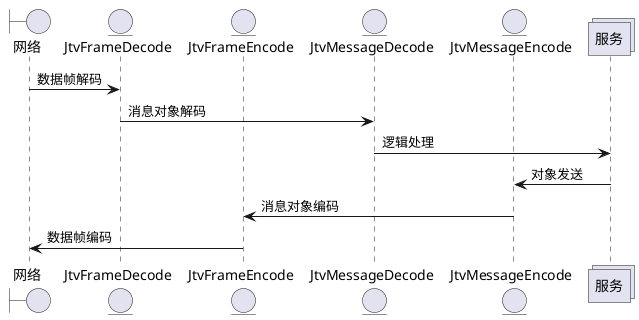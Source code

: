 @startuml
boundary 网络
entity JtvFrameDecode
entity JtvFrameEncode
entity JtvMessageDecode
entity JtvMessageEncode
collections 服务

网络 -> JtvFrameDecode : 数据帧解码
JtvFrameDecode -> JtvMessageDecode : 消息对象解码
JtvMessageDecode -> 服务 : 逻辑处理
服务 -> JtvMessageEncode : 对象发送
JtvMessageEncode -> JtvFrameEncode : 消息对象编码
JtvFrameEncode -> 网络 : 数据帧编码
@enduml
